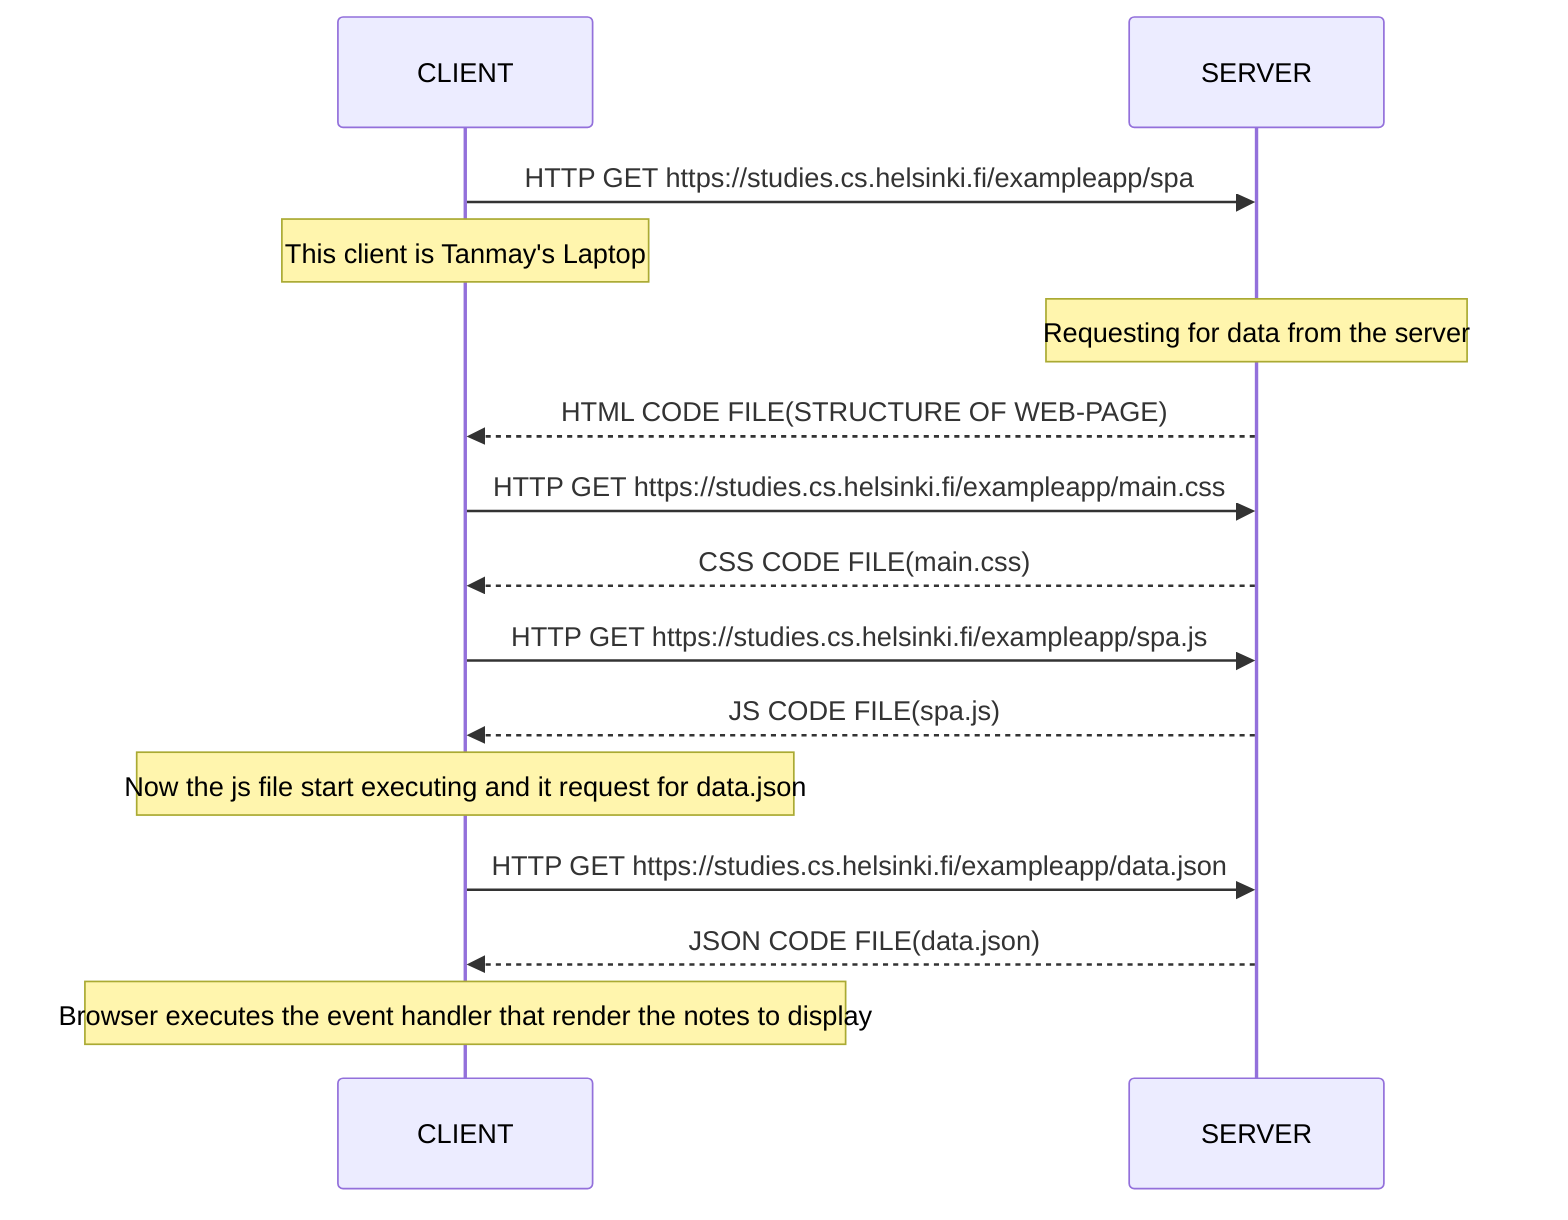 sequenceDiagram
CLIENT->>SERVER : HTTP GET https://studies.cs.helsinki.fi/exampleapp/spa
Note over CLIENT : This client is Tanmay's Laptop
Note over SERVER : Requesting for data from the server
SERVER-->>CLIENT : HTML CODE FILE(STRUCTURE OF WEB-PAGE)
CLIENT->>SERVER : HTTP GET https://studies.cs.helsinki.fi/exampleapp/main.css
SERVER -->> CLIENT : CSS CODE FILE(main.css)
CLIENT ->> SERVER : HTTP GET https://studies.cs.helsinki.fi/exampleapp/spa.js
SERVER -->> CLIENT : JS CODE FILE(spa.js)
Note over CLIENT : Now the js file start executing and it request for data.json
CLIENT ->> SERVER : HTTP GET https://studies.cs.helsinki.fi/exampleapp/data.json
SERVER -->> CLIENT : JSON CODE FILE(data.json)
Note over CLIENT : Browser executes the event handler that render the notes to display